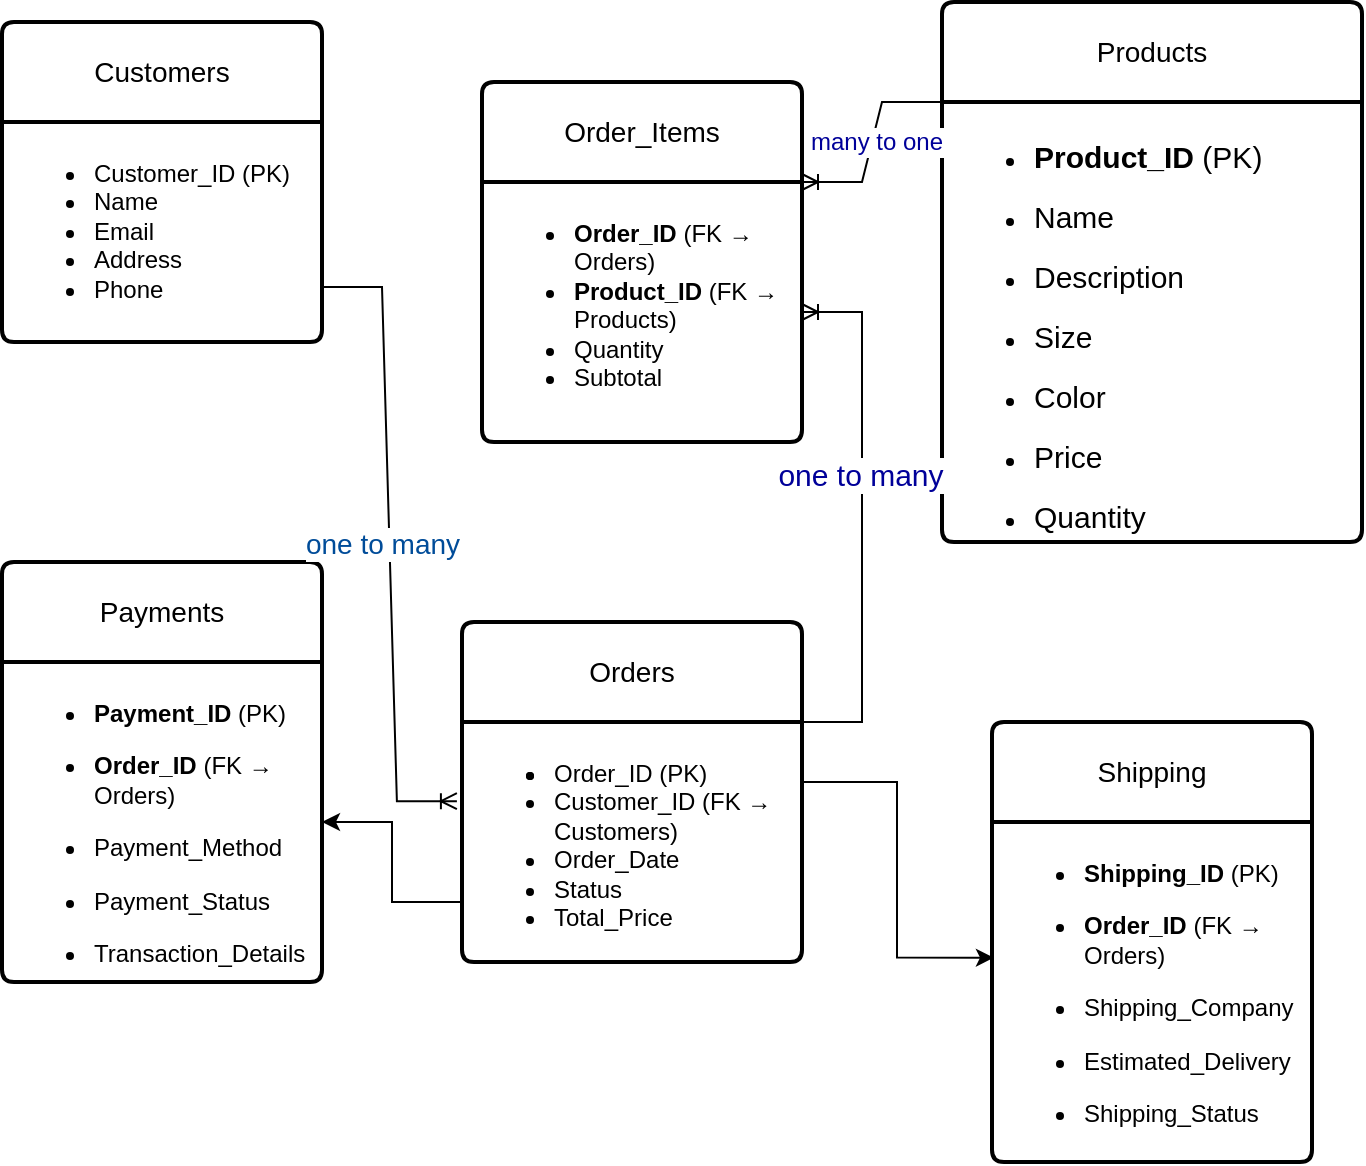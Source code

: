 <mxfile version="27.0.1">
  <diagram id="R2lEEEUBdFMjLlhIrx00" name="Page-1">
    <mxGraphModel dx="989" dy="688" grid="1" gridSize="10" guides="1" tooltips="1" connect="1" arrows="1" fold="1" page="1" pageScale="1" pageWidth="850" pageHeight="1100" math="0" shadow="0" extFonts="Permanent Marker^https://fonts.googleapis.com/css?family=Permanent+Marker">
      <root>
        <mxCell id="0" />
        <mxCell id="1" parent="0" />
        <mxCell id="RuF7hdvSgTnVSEjehHBF-14" value="Customers" style="swimlane;childLayout=stackLayout;horizontal=1;startSize=50;horizontalStack=0;rounded=1;fontSize=14;fontStyle=0;strokeWidth=2;resizeParent=0;resizeLast=1;shadow=0;dashed=0;align=center;arcSize=4;whiteSpace=wrap;html=1;" vertex="1" parent="1">
          <mxGeometry x="40" y="20" width="160" height="160" as="geometry" />
        </mxCell>
        <mxCell id="RuF7hdvSgTnVSEjehHBF-15" value="&lt;ul&gt;&lt;li&gt;&lt;span style=&quot;color: light-dark(rgb(0, 0, 0), rgb(255, 255, 255)); background-color: rgb(255, 255, 255);&quot;&gt;Customer_ID (PK)&lt;/span&gt;&lt;/li&gt;&lt;li&gt;&lt;span style=&quot;color: light-dark(rgb(0, 0, 0), rgb(255, 255, 255)); background-color: rgb(255, 255, 255);&quot;&gt;Name&lt;/span&gt;&lt;/li&gt;&lt;li&gt;&lt;span style=&quot;color: light-dark(rgb(0, 0, 0), rgb(255, 255, 255)); background-color: rgb(255, 255, 255);&quot;&gt;Email&lt;/span&gt;&lt;/li&gt;&lt;li&gt;&lt;span style=&quot;color: light-dark(rgb(0, 0, 0), rgb(255, 255, 255)); background-color: rgb(255, 255, 255);&quot;&gt;Address&lt;/span&gt;&lt;/li&gt;&lt;li&gt;&lt;span style=&quot;color: light-dark(rgb(0, 0, 0), rgb(255, 255, 255)); background-color: rgb(255, 255, 255);&quot;&gt;Phone&lt;/span&gt;&lt;/li&gt;&lt;/ul&gt;" style="align=left;strokeColor=none;fillColor=none;spacingLeft=4;spacingRight=4;fontSize=12;verticalAlign=top;resizable=0;rotatable=0;part=1;html=1;whiteSpace=wrap;" vertex="1" parent="RuF7hdvSgTnVSEjehHBF-14">
          <mxGeometry y="50" width="160" height="110" as="geometry" />
        </mxCell>
        <mxCell id="RuF7hdvSgTnVSEjehHBF-16" style="edgeStyle=orthogonalEdgeStyle;rounded=0;orthogonalLoop=1;jettySize=auto;html=1;exitX=0.5;exitY=1;exitDx=0;exitDy=0;" edge="1" parent="RuF7hdvSgTnVSEjehHBF-14" source="RuF7hdvSgTnVSEjehHBF-15" target="RuF7hdvSgTnVSEjehHBF-15">
          <mxGeometry relative="1" as="geometry" />
        </mxCell>
        <mxCell id="RuF7hdvSgTnVSEjehHBF-17" value="Orders" style="swimlane;childLayout=stackLayout;horizontal=1;startSize=50;horizontalStack=0;rounded=1;fontSize=14;fontStyle=0;strokeWidth=2;resizeParent=0;resizeLast=1;shadow=0;dashed=0;align=center;arcSize=4;whiteSpace=wrap;html=1;" vertex="1" parent="1">
          <mxGeometry x="270" y="320" width="170" height="170" as="geometry" />
        </mxCell>
        <mxCell id="RuF7hdvSgTnVSEjehHBF-18" value="&lt;ul&gt;&lt;li&gt;&lt;li&gt;&lt;span style=&quot;background-color: transparent; color: light-dark(rgb(0, 0, 0), rgb(255, 255, 255));&quot;&gt;Order_ID (PK)&lt;/span&gt;&lt;/li&gt;&lt;li&gt;&lt;span style=&quot;background-color: transparent; color: light-dark(rgb(0, 0, 0), rgb(255, 255, 255));&quot;&gt;Customer_ID (FK → Customers)&lt;/span&gt;&lt;/li&gt;&lt;li&gt;&lt;span style=&quot;background-color: transparent; color: light-dark(rgb(0, 0, 0), rgb(255, 255, 255));&quot;&gt;Order_Date&lt;/span&gt;&lt;/li&gt;&lt;li&gt;&lt;span style=&quot;background-color: transparent; color: light-dark(rgb(0, 0, 0), rgb(255, 255, 255));&quot;&gt;Status&lt;/span&gt;&lt;/li&gt;&lt;/li&gt;&lt;li&gt;&lt;span style=&quot;background-color: transparent; color: light-dark(rgb(0, 0, 0), rgb(255, 255, 255));&quot;&gt;Total_Price&lt;/span&gt;&lt;/li&gt;&lt;/ul&gt;&lt;div&gt;&lt;/div&gt;" style="align=left;strokeColor=none;fillColor=none;spacingLeft=4;spacingRight=4;fontSize=12;verticalAlign=top;resizable=0;rotatable=0;part=1;html=1;whiteSpace=wrap;" vertex="1" parent="RuF7hdvSgTnVSEjehHBF-17">
          <mxGeometry y="50" width="170" height="120" as="geometry" />
        </mxCell>
        <mxCell id="RuF7hdvSgTnVSEjehHBF-20" value="Products" style="swimlane;childLayout=stackLayout;horizontal=1;startSize=50;horizontalStack=0;rounded=1;fontSize=14;fontStyle=0;strokeWidth=2;resizeParent=0;resizeLast=1;shadow=0;dashed=0;align=center;arcSize=4;whiteSpace=wrap;html=1;" vertex="1" parent="1">
          <mxGeometry x="510" y="10" width="210" height="270" as="geometry" />
        </mxCell>
        <mxCell id="RuF7hdvSgTnVSEjehHBF-21" value="&lt;ul&gt;&lt;li&gt;&lt;p&gt;&lt;font style=&quot;font-size: 15px;&quot;&gt;&lt;strong style=&quot;&quot;&gt;Product_ID&lt;/strong&gt; (PK)&lt;/font&gt;&lt;/p&gt;&lt;/li&gt;&lt;li&gt;&lt;p&gt;&lt;font style=&quot;font-size: 15px;&quot;&gt;Name&lt;/font&gt;&lt;/p&gt;&lt;/li&gt;&lt;li&gt;&lt;p&gt;&lt;font style=&quot;font-size: 15px;&quot;&gt;Description&lt;/font&gt;&lt;/p&gt;&lt;/li&gt;&lt;li&gt;&lt;p&gt;&lt;font style=&quot;font-size: 15px;&quot;&gt;Size&lt;/font&gt;&lt;/p&gt;&lt;/li&gt;&lt;li&gt;&lt;p&gt;&lt;font style=&quot;font-size: 15px;&quot;&gt;Color&lt;/font&gt;&lt;/p&gt;&lt;/li&gt;&lt;li&gt;&lt;p&gt;&lt;font style=&quot;font-size: 15px;&quot;&gt;Price&lt;/font&gt;&lt;/p&gt;&lt;/li&gt;&lt;li&gt;&lt;p&gt;&lt;font style=&quot;font-size: 15px;&quot;&gt;Quantity&lt;/font&gt;&lt;/p&gt;&lt;/li&gt;&lt;/ul&gt;" style="align=left;strokeColor=none;fillColor=none;spacingLeft=4;spacingRight=4;fontSize=12;verticalAlign=top;resizable=0;rotatable=0;part=1;html=1;whiteSpace=wrap;" vertex="1" parent="RuF7hdvSgTnVSEjehHBF-20">
          <mxGeometry y="50" width="210" height="220" as="geometry" />
        </mxCell>
        <mxCell id="RuF7hdvSgTnVSEjehHBF-24" value="Order_Items" style="swimlane;childLayout=stackLayout;horizontal=1;startSize=50;horizontalStack=0;rounded=1;fontSize=14;fontStyle=0;strokeWidth=2;resizeParent=0;resizeLast=1;shadow=0;dashed=0;align=center;arcSize=4;whiteSpace=wrap;html=1;" vertex="1" parent="1">
          <mxGeometry x="280" y="50" width="160" height="180" as="geometry" />
        </mxCell>
        <mxCell id="RuF7hdvSgTnVSEjehHBF-25" value="&lt;ul&gt;&lt;li&gt;&lt;strong style=&quot;background-color: transparent; color: light-dark(rgb(0, 0, 0), rgb(255, 255, 255));&quot;&gt;Order_ID&lt;/strong&gt;&lt;span style=&quot;background-color: transparent; color: light-dark(rgb(0, 0, 0), rgb(255, 255, 255));&quot;&gt; (FK → Orders)&lt;/span&gt;&lt;/li&gt;&lt;li&gt;&lt;strong style=&quot;background-color: transparent; color: light-dark(rgb(0, 0, 0), rgb(255, 255, 255));&quot;&gt;Product_ID&lt;/strong&gt;&lt;span style=&quot;background-color: transparent; color: light-dark(rgb(0, 0, 0), rgb(255, 255, 255));&quot;&gt; (FK → Products)&lt;/span&gt;&lt;/li&gt;&lt;li&gt;&lt;span style=&quot;background-color: transparent; color: light-dark(rgb(0, 0, 0), rgb(255, 255, 255));&quot;&gt;Quantity&lt;/span&gt;&lt;/li&gt;&lt;li&gt;&lt;span style=&quot;background-color: transparent; color: light-dark(rgb(0, 0, 0), rgb(255, 255, 255));&quot;&gt;Subtotal&lt;/span&gt;&lt;/li&gt;&lt;/ul&gt;" style="align=left;strokeColor=none;fillColor=none;spacingLeft=4;spacingRight=4;fontSize=12;verticalAlign=top;resizable=0;rotatable=0;part=1;html=1;whiteSpace=wrap;" vertex="1" parent="RuF7hdvSgTnVSEjehHBF-24">
          <mxGeometry y="50" width="160" height="130" as="geometry" />
        </mxCell>
        <mxCell id="RuF7hdvSgTnVSEjehHBF-27" value="Payments" style="swimlane;childLayout=stackLayout;horizontal=1;startSize=50;horizontalStack=0;rounded=1;fontSize=14;fontStyle=0;strokeWidth=2;resizeParent=0;resizeLast=1;shadow=0;dashed=0;align=center;arcSize=4;whiteSpace=wrap;html=1;" vertex="1" parent="1">
          <mxGeometry x="40" y="290" width="160" height="210" as="geometry" />
        </mxCell>
        <mxCell id="RuF7hdvSgTnVSEjehHBF-28" value="&lt;ul&gt;&lt;li&gt;&lt;p&gt;&lt;strong&gt;Payment_ID&lt;/strong&gt; (PK)&lt;/p&gt;&lt;/li&gt;&lt;li&gt;&lt;p&gt;&lt;strong&gt;Order_ID&lt;/strong&gt; (FK → Orders)&lt;/p&gt;&lt;/li&gt;&lt;li&gt;&lt;p&gt;Payment_Method&lt;/p&gt;&lt;/li&gt;&lt;li&gt;&lt;p&gt;Payment_Status&lt;/p&gt;&lt;/li&gt;&lt;li&gt;&lt;p&gt;Transaction_Details&lt;/p&gt;&lt;/li&gt;&lt;/ul&gt;" style="align=left;strokeColor=none;fillColor=none;spacingLeft=4;spacingRight=4;fontSize=12;verticalAlign=top;resizable=0;rotatable=0;part=1;html=1;whiteSpace=wrap;" vertex="1" parent="RuF7hdvSgTnVSEjehHBF-27">
          <mxGeometry y="50" width="160" height="160" as="geometry" />
        </mxCell>
        <mxCell id="RuF7hdvSgTnVSEjehHBF-30" value="Shipping" style="swimlane;childLayout=stackLayout;horizontal=1;startSize=50;horizontalStack=0;rounded=1;fontSize=14;fontStyle=0;strokeWidth=2;resizeParent=0;resizeLast=1;shadow=0;dashed=0;align=center;arcSize=4;whiteSpace=wrap;html=1;" vertex="1" parent="1">
          <mxGeometry x="535" y="370" width="160" height="220" as="geometry" />
        </mxCell>
        <mxCell id="RuF7hdvSgTnVSEjehHBF-31" value="&lt;ul&gt;&lt;li&gt;&lt;p&gt;&lt;strong&gt;Shipping_ID&lt;/strong&gt; (PK)&lt;/p&gt;&lt;/li&gt;&lt;li&gt;&lt;p&gt;&lt;strong&gt;Order_ID&lt;/strong&gt; (FK → Orders)&lt;/p&gt;&lt;/li&gt;&lt;li&gt;&lt;p&gt;Shipping_Company&lt;/p&gt;&lt;/li&gt;&lt;li&gt;&lt;p&gt;Estimated_Delivery&lt;/p&gt;&lt;/li&gt;&lt;li&gt;&lt;p&gt;Shipping_Status&lt;/p&gt;&lt;/li&gt;&lt;/ul&gt;" style="align=left;strokeColor=none;fillColor=none;spacingLeft=4;spacingRight=4;fontSize=12;verticalAlign=top;resizable=0;rotatable=0;part=1;html=1;whiteSpace=wrap;" vertex="1" parent="RuF7hdvSgTnVSEjehHBF-30">
          <mxGeometry y="50" width="160" height="170" as="geometry" />
        </mxCell>
        <mxCell id="RuF7hdvSgTnVSEjehHBF-47" value="" style="edgeStyle=entityRelationEdgeStyle;fontSize=12;html=1;endArrow=ERoneToMany;rounded=0;entryX=-0.015;entryY=0.33;entryDx=0;entryDy=0;exitX=1;exitY=0.75;exitDx=0;exitDy=0;entryPerimeter=0;" edge="1" parent="1" source="RuF7hdvSgTnVSEjehHBF-15" target="RuF7hdvSgTnVSEjehHBF-18">
          <mxGeometry width="100" height="100" relative="1" as="geometry">
            <mxPoint x="120" y="220" as="sourcePoint" />
            <mxPoint x="260" y="280.75" as="targetPoint" />
            <Array as="points">
              <mxPoint x="108" y="200" />
              <mxPoint x="255" y="120.75" />
            </Array>
          </mxGeometry>
        </mxCell>
        <mxCell id="RuF7hdvSgTnVSEjehHBF-48" value="&lt;font style=&quot;font-size: 14px; color: rgb(0, 76, 153);&quot;&gt;one to many&lt;/font&gt;" style="edgeLabel;html=1;align=center;verticalAlign=middle;resizable=0;points=[];" vertex="1" connectable="0" parent="RuF7hdvSgTnVSEjehHBF-47">
          <mxGeometry x="-0.003" y="-4" relative="1" as="geometry">
            <mxPoint as="offset" />
          </mxGeometry>
        </mxCell>
        <mxCell id="RuF7hdvSgTnVSEjehHBF-51" style="edgeStyle=orthogonalEdgeStyle;rounded=0;orthogonalLoop=1;jettySize=auto;html=1;exitX=1;exitY=0.25;exitDx=0;exitDy=0;entryX=0.006;entryY=0.399;entryDx=0;entryDy=0;entryPerimeter=0;" edge="1" parent="1" source="RuF7hdvSgTnVSEjehHBF-18" target="RuF7hdvSgTnVSEjehHBF-31">
          <mxGeometry relative="1" as="geometry" />
        </mxCell>
        <mxCell id="RuF7hdvSgTnVSEjehHBF-52" style="edgeStyle=orthogonalEdgeStyle;rounded=0;orthogonalLoop=1;jettySize=auto;html=1;exitX=0;exitY=0.75;exitDx=0;exitDy=0;entryX=1;entryY=0.5;entryDx=0;entryDy=0;" edge="1" parent="1" source="RuF7hdvSgTnVSEjehHBF-18" target="RuF7hdvSgTnVSEjehHBF-28">
          <mxGeometry relative="1" as="geometry" />
        </mxCell>
        <mxCell id="RuF7hdvSgTnVSEjehHBF-53" value="" style="edgeStyle=entityRelationEdgeStyle;fontSize=12;html=1;endArrow=ERoneToMany;rounded=0;exitX=1;exitY=0;exitDx=0;exitDy=0;" edge="1" parent="1" source="RuF7hdvSgTnVSEjehHBF-18" target="RuF7hdvSgTnVSEjehHBF-25">
          <mxGeometry width="100" height="100" relative="1" as="geometry">
            <mxPoint x="250" y="420" as="sourcePoint" />
            <mxPoint x="350" y="320" as="targetPoint" />
            <Array as="points">
              <mxPoint x="430" y="420" />
              <mxPoint x="430" y="420" />
            </Array>
          </mxGeometry>
        </mxCell>
        <mxCell id="RuF7hdvSgTnVSEjehHBF-55" value="&lt;font style=&quot;font-size: 15px; color: rgb(0, 0, 153);&quot;&gt;one to many&lt;/font&gt;" style="edgeLabel;html=1;align=center;verticalAlign=middle;resizable=0;points=[];" vertex="1" connectable="0" parent="RuF7hdvSgTnVSEjehHBF-53">
          <mxGeometry x="0.166" y="1" relative="1" as="geometry">
            <mxPoint as="offset" />
          </mxGeometry>
        </mxCell>
        <mxCell id="RuF7hdvSgTnVSEjehHBF-56" value="" style="edgeStyle=entityRelationEdgeStyle;fontSize=12;html=1;endArrow=ERoneToMany;rounded=0;entryX=1;entryY=0;entryDx=0;entryDy=0;exitX=0;exitY=0;exitDx=0;exitDy=0;" edge="1" parent="1" source="RuF7hdvSgTnVSEjehHBF-21" target="RuF7hdvSgTnVSEjehHBF-25">
          <mxGeometry width="100" height="100" relative="1" as="geometry">
            <mxPoint x="280" y="250" as="sourcePoint" />
            <mxPoint x="380" y="150" as="targetPoint" />
          </mxGeometry>
        </mxCell>
        <mxCell id="RuF7hdvSgTnVSEjehHBF-57" value="&lt;font style=&quot;font-size: 12px; color: rgb(0, 0, 153);&quot;&gt;many to one&lt;/font&gt;" style="edgeLabel;html=1;align=center;verticalAlign=middle;resizable=0;points=[];" vertex="1" connectable="0" parent="RuF7hdvSgTnVSEjehHBF-56">
          <mxGeometry x="-0.01" y="2" relative="1" as="geometry">
            <mxPoint as="offset" />
          </mxGeometry>
        </mxCell>
      </root>
    </mxGraphModel>
  </diagram>
</mxfile>
